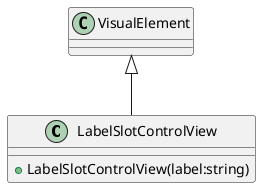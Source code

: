 @startuml
class LabelSlotControlView {
    + LabelSlotControlView(label:string)
}
VisualElement <|-- LabelSlotControlView
@enduml
